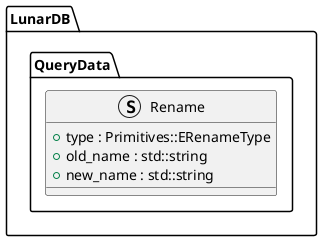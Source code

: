 @startuml Rename

namespace LunarDB.QueryData {

struct Rename {
    + type : Primitives::ERenameType
    + old_name : std::string
    + new_name : std::string
}

}

@enduml
